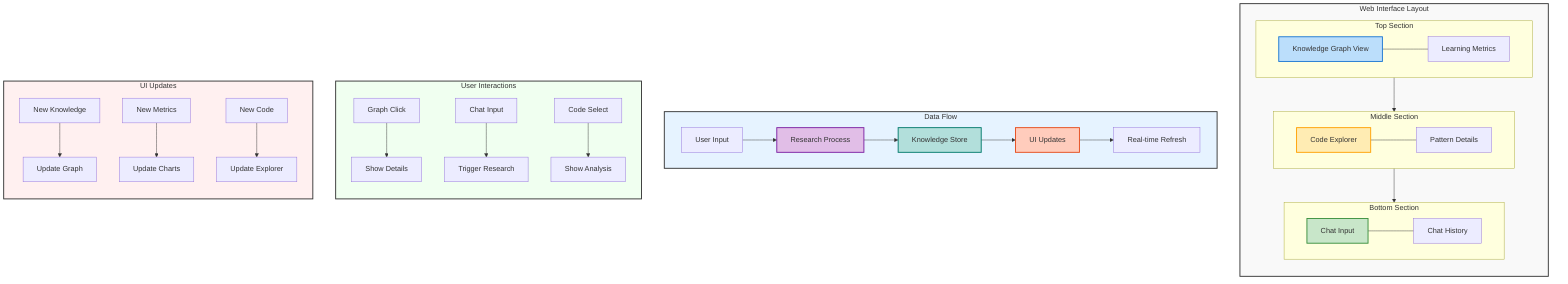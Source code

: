 graph TB
    subgraph Layout["Web Interface Layout"]
        direction TB
        
        subgraph Top["Top Section"]
            direction LR
            KG[Knowledge Graph View]
            Metrics[Learning Metrics]
            KG --- Metrics
        end
        
        subgraph Middle["Middle Section"]
            direction LR
            Code[Code Explorer]
            Details[Pattern Details]
            Code --- Details
        end
        
        subgraph Bottom["Bottom Section"]
            direction LR
            Chat[Chat Input]
            History[Chat History]
            Chat --- History
        end
        
        Top --> Middle
        Middle --> Bottom
    end
    
    subgraph DataFlow["Data Flow"]
        direction LR
        Input[User Input] --> Process[Research Process]
        Process --> Store[Knowledge Store]
        Store --> Update[UI Updates]
        Update --> Refresh[Real-time Refresh]
    end
    
    subgraph Interactions["User Interactions"]
        direction TB
        Click[Graph Click] --> ShowDetails[Show Details]
        Type[Chat Input] --> Research[Trigger Research]
        Select[Code Select] --> Analyze[Show Analysis]
    end
    
    subgraph Updates["UI Updates"]
        direction TB
        NewNode[New Knowledge] --> UpdateGraph[Update Graph]
        NewMetric[New Metrics] --> UpdateCharts[Update Charts]
        NewCode[New Code] --> UpdateExplorer[Update Explorer]
    end

    style Layout fill:#f9f9f9,stroke:#333,stroke-width:2px
    style DataFlow fill:#e6f3ff,stroke:#333,stroke-width:2px
    style Interactions fill:#f0fff0,stroke:#333,stroke-width:2px
    style Updates fill:#fff0f0,stroke:#333,stroke-width:2px
    
    style KG fill:#bbdefb,stroke:#1976d2,stroke-width:2px
    style Chat fill:#c8e6c9,stroke:#388e3c,stroke-width:2px
    style Code fill:#ffecb3,stroke:#ffa000,stroke-width:2px
    
    style Process fill:#e1bee7,stroke:#7b1fa2,stroke-width:2px
    style Store fill:#b2dfdb,stroke:#00796b,stroke-width:2px
    style Update fill:#ffccbc,stroke:#e64a19,stroke-width:2px